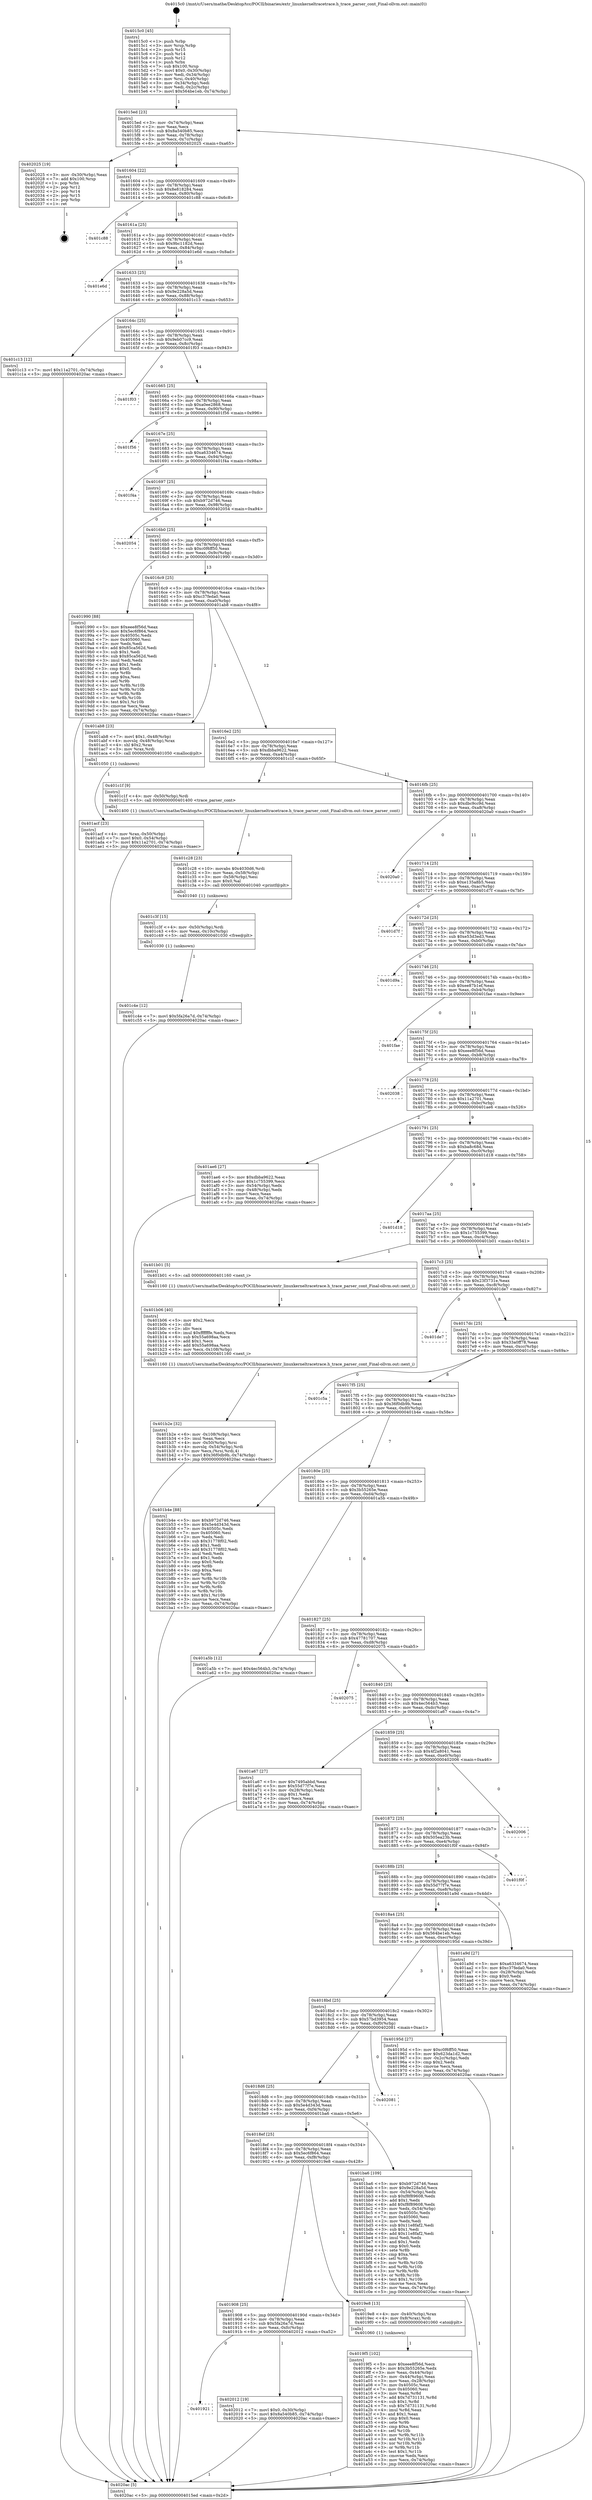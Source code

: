 digraph "0x4015c0" {
  label = "0x4015c0 (/mnt/c/Users/mathe/Desktop/tcc/POCII/binaries/extr_linuxkerneltracetrace.h_trace_parser_cont_Final-ollvm.out::main(0))"
  labelloc = "t"
  node[shape=record]

  Entry [label="",width=0.3,height=0.3,shape=circle,fillcolor=black,style=filled]
  "0x4015ed" [label="{
     0x4015ed [23]\l
     | [instrs]\l
     &nbsp;&nbsp;0x4015ed \<+3\>: mov -0x74(%rbp),%eax\l
     &nbsp;&nbsp;0x4015f0 \<+2\>: mov %eax,%ecx\l
     &nbsp;&nbsp;0x4015f2 \<+6\>: sub $0x8a540b85,%ecx\l
     &nbsp;&nbsp;0x4015f8 \<+3\>: mov %eax,-0x78(%rbp)\l
     &nbsp;&nbsp;0x4015fb \<+3\>: mov %ecx,-0x7c(%rbp)\l
     &nbsp;&nbsp;0x4015fe \<+6\>: je 0000000000402025 \<main+0xa65\>\l
  }"]
  "0x402025" [label="{
     0x402025 [19]\l
     | [instrs]\l
     &nbsp;&nbsp;0x402025 \<+3\>: mov -0x30(%rbp),%eax\l
     &nbsp;&nbsp;0x402028 \<+7\>: add $0x100,%rsp\l
     &nbsp;&nbsp;0x40202f \<+1\>: pop %rbx\l
     &nbsp;&nbsp;0x402030 \<+2\>: pop %r12\l
     &nbsp;&nbsp;0x402032 \<+2\>: pop %r14\l
     &nbsp;&nbsp;0x402034 \<+2\>: pop %r15\l
     &nbsp;&nbsp;0x402036 \<+1\>: pop %rbp\l
     &nbsp;&nbsp;0x402037 \<+1\>: ret\l
  }"]
  "0x401604" [label="{
     0x401604 [22]\l
     | [instrs]\l
     &nbsp;&nbsp;0x401604 \<+5\>: jmp 0000000000401609 \<main+0x49\>\l
     &nbsp;&nbsp;0x401609 \<+3\>: mov -0x78(%rbp),%eax\l
     &nbsp;&nbsp;0x40160c \<+5\>: sub $0x8e818284,%eax\l
     &nbsp;&nbsp;0x401611 \<+3\>: mov %eax,-0x80(%rbp)\l
     &nbsp;&nbsp;0x401614 \<+6\>: je 0000000000401c88 \<main+0x6c8\>\l
  }"]
  Exit [label="",width=0.3,height=0.3,shape=circle,fillcolor=black,style=filled,peripheries=2]
  "0x401c88" [label="{
     0x401c88\l
  }", style=dashed]
  "0x40161a" [label="{
     0x40161a [25]\l
     | [instrs]\l
     &nbsp;&nbsp;0x40161a \<+5\>: jmp 000000000040161f \<main+0x5f\>\l
     &nbsp;&nbsp;0x40161f \<+3\>: mov -0x78(%rbp),%eax\l
     &nbsp;&nbsp;0x401622 \<+5\>: sub $0x9bc1182d,%eax\l
     &nbsp;&nbsp;0x401627 \<+6\>: mov %eax,-0x84(%rbp)\l
     &nbsp;&nbsp;0x40162d \<+6\>: je 0000000000401e6d \<main+0x8ad\>\l
  }"]
  "0x401921" [label="{
     0x401921\l
  }", style=dashed]
  "0x401e6d" [label="{
     0x401e6d\l
  }", style=dashed]
  "0x401633" [label="{
     0x401633 [25]\l
     | [instrs]\l
     &nbsp;&nbsp;0x401633 \<+5\>: jmp 0000000000401638 \<main+0x78\>\l
     &nbsp;&nbsp;0x401638 \<+3\>: mov -0x78(%rbp),%eax\l
     &nbsp;&nbsp;0x40163b \<+5\>: sub $0x9e228a5d,%eax\l
     &nbsp;&nbsp;0x401640 \<+6\>: mov %eax,-0x88(%rbp)\l
     &nbsp;&nbsp;0x401646 \<+6\>: je 0000000000401c13 \<main+0x653\>\l
  }"]
  "0x402012" [label="{
     0x402012 [19]\l
     | [instrs]\l
     &nbsp;&nbsp;0x402012 \<+7\>: movl $0x0,-0x30(%rbp)\l
     &nbsp;&nbsp;0x402019 \<+7\>: movl $0x8a540b85,-0x74(%rbp)\l
     &nbsp;&nbsp;0x402020 \<+5\>: jmp 00000000004020ac \<main+0xaec\>\l
  }"]
  "0x401c13" [label="{
     0x401c13 [12]\l
     | [instrs]\l
     &nbsp;&nbsp;0x401c13 \<+7\>: movl $0x11a2701,-0x74(%rbp)\l
     &nbsp;&nbsp;0x401c1a \<+5\>: jmp 00000000004020ac \<main+0xaec\>\l
  }"]
  "0x40164c" [label="{
     0x40164c [25]\l
     | [instrs]\l
     &nbsp;&nbsp;0x40164c \<+5\>: jmp 0000000000401651 \<main+0x91\>\l
     &nbsp;&nbsp;0x401651 \<+3\>: mov -0x78(%rbp),%eax\l
     &nbsp;&nbsp;0x401654 \<+5\>: sub $0x9eb07cc9,%eax\l
     &nbsp;&nbsp;0x401659 \<+6\>: mov %eax,-0x8c(%rbp)\l
     &nbsp;&nbsp;0x40165f \<+6\>: je 0000000000401f03 \<main+0x943\>\l
  }"]
  "0x401c4e" [label="{
     0x401c4e [12]\l
     | [instrs]\l
     &nbsp;&nbsp;0x401c4e \<+7\>: movl $0x5fa26a7d,-0x74(%rbp)\l
     &nbsp;&nbsp;0x401c55 \<+5\>: jmp 00000000004020ac \<main+0xaec\>\l
  }"]
  "0x401f03" [label="{
     0x401f03\l
  }", style=dashed]
  "0x401665" [label="{
     0x401665 [25]\l
     | [instrs]\l
     &nbsp;&nbsp;0x401665 \<+5\>: jmp 000000000040166a \<main+0xaa\>\l
     &nbsp;&nbsp;0x40166a \<+3\>: mov -0x78(%rbp),%eax\l
     &nbsp;&nbsp;0x40166d \<+5\>: sub $0xa0ee2868,%eax\l
     &nbsp;&nbsp;0x401672 \<+6\>: mov %eax,-0x90(%rbp)\l
     &nbsp;&nbsp;0x401678 \<+6\>: je 0000000000401f56 \<main+0x996\>\l
  }"]
  "0x401c3f" [label="{
     0x401c3f [15]\l
     | [instrs]\l
     &nbsp;&nbsp;0x401c3f \<+4\>: mov -0x50(%rbp),%rdi\l
     &nbsp;&nbsp;0x401c43 \<+6\>: mov %eax,-0x10c(%rbp)\l
     &nbsp;&nbsp;0x401c49 \<+5\>: call 0000000000401030 \<free@plt\>\l
     | [calls]\l
     &nbsp;&nbsp;0x401030 \{1\} (unknown)\l
  }"]
  "0x401f56" [label="{
     0x401f56\l
  }", style=dashed]
  "0x40167e" [label="{
     0x40167e [25]\l
     | [instrs]\l
     &nbsp;&nbsp;0x40167e \<+5\>: jmp 0000000000401683 \<main+0xc3\>\l
     &nbsp;&nbsp;0x401683 \<+3\>: mov -0x78(%rbp),%eax\l
     &nbsp;&nbsp;0x401686 \<+5\>: sub $0xa6334674,%eax\l
     &nbsp;&nbsp;0x40168b \<+6\>: mov %eax,-0x94(%rbp)\l
     &nbsp;&nbsp;0x401691 \<+6\>: je 0000000000401f4a \<main+0x98a\>\l
  }"]
  "0x401c28" [label="{
     0x401c28 [23]\l
     | [instrs]\l
     &nbsp;&nbsp;0x401c28 \<+10\>: movabs $0x4030d6,%rdi\l
     &nbsp;&nbsp;0x401c32 \<+3\>: mov %eax,-0x58(%rbp)\l
     &nbsp;&nbsp;0x401c35 \<+3\>: mov -0x58(%rbp),%esi\l
     &nbsp;&nbsp;0x401c38 \<+2\>: mov $0x0,%al\l
     &nbsp;&nbsp;0x401c3a \<+5\>: call 0000000000401040 \<printf@plt\>\l
     | [calls]\l
     &nbsp;&nbsp;0x401040 \{1\} (unknown)\l
  }"]
  "0x401f4a" [label="{
     0x401f4a\l
  }", style=dashed]
  "0x401697" [label="{
     0x401697 [25]\l
     | [instrs]\l
     &nbsp;&nbsp;0x401697 \<+5\>: jmp 000000000040169c \<main+0xdc\>\l
     &nbsp;&nbsp;0x40169c \<+3\>: mov -0x78(%rbp),%eax\l
     &nbsp;&nbsp;0x40169f \<+5\>: sub $0xb972d746,%eax\l
     &nbsp;&nbsp;0x4016a4 \<+6\>: mov %eax,-0x98(%rbp)\l
     &nbsp;&nbsp;0x4016aa \<+6\>: je 0000000000402054 \<main+0xa94\>\l
  }"]
  "0x401b2e" [label="{
     0x401b2e [32]\l
     | [instrs]\l
     &nbsp;&nbsp;0x401b2e \<+6\>: mov -0x108(%rbp),%ecx\l
     &nbsp;&nbsp;0x401b34 \<+3\>: imul %eax,%ecx\l
     &nbsp;&nbsp;0x401b37 \<+4\>: mov -0x50(%rbp),%rsi\l
     &nbsp;&nbsp;0x401b3b \<+4\>: movslq -0x54(%rbp),%rdi\l
     &nbsp;&nbsp;0x401b3f \<+3\>: mov %ecx,(%rsi,%rdi,4)\l
     &nbsp;&nbsp;0x401b42 \<+7\>: movl $0x36f0db9b,-0x74(%rbp)\l
     &nbsp;&nbsp;0x401b49 \<+5\>: jmp 00000000004020ac \<main+0xaec\>\l
  }"]
  "0x402054" [label="{
     0x402054\l
  }", style=dashed]
  "0x4016b0" [label="{
     0x4016b0 [25]\l
     | [instrs]\l
     &nbsp;&nbsp;0x4016b0 \<+5\>: jmp 00000000004016b5 \<main+0xf5\>\l
     &nbsp;&nbsp;0x4016b5 \<+3\>: mov -0x78(%rbp),%eax\l
     &nbsp;&nbsp;0x4016b8 \<+5\>: sub $0xc0f6ff50,%eax\l
     &nbsp;&nbsp;0x4016bd \<+6\>: mov %eax,-0x9c(%rbp)\l
     &nbsp;&nbsp;0x4016c3 \<+6\>: je 0000000000401990 \<main+0x3d0\>\l
  }"]
  "0x401b06" [label="{
     0x401b06 [40]\l
     | [instrs]\l
     &nbsp;&nbsp;0x401b06 \<+5\>: mov $0x2,%ecx\l
     &nbsp;&nbsp;0x401b0b \<+1\>: cltd\l
     &nbsp;&nbsp;0x401b0c \<+2\>: idiv %ecx\l
     &nbsp;&nbsp;0x401b0e \<+6\>: imul $0xfffffffe,%edx,%ecx\l
     &nbsp;&nbsp;0x401b14 \<+6\>: sub $0x55a698aa,%ecx\l
     &nbsp;&nbsp;0x401b1a \<+3\>: add $0x1,%ecx\l
     &nbsp;&nbsp;0x401b1d \<+6\>: add $0x55a698aa,%ecx\l
     &nbsp;&nbsp;0x401b23 \<+6\>: mov %ecx,-0x108(%rbp)\l
     &nbsp;&nbsp;0x401b29 \<+5\>: call 0000000000401160 \<next_i\>\l
     | [calls]\l
     &nbsp;&nbsp;0x401160 \{1\} (/mnt/c/Users/mathe/Desktop/tcc/POCII/binaries/extr_linuxkerneltracetrace.h_trace_parser_cont_Final-ollvm.out::next_i)\l
  }"]
  "0x401990" [label="{
     0x401990 [88]\l
     | [instrs]\l
     &nbsp;&nbsp;0x401990 \<+5\>: mov $0xeee8f56d,%eax\l
     &nbsp;&nbsp;0x401995 \<+5\>: mov $0x5ec6f864,%ecx\l
     &nbsp;&nbsp;0x40199a \<+7\>: mov 0x40505c,%edx\l
     &nbsp;&nbsp;0x4019a1 \<+7\>: mov 0x405060,%esi\l
     &nbsp;&nbsp;0x4019a8 \<+2\>: mov %edx,%edi\l
     &nbsp;&nbsp;0x4019aa \<+6\>: add $0x85ca562d,%edi\l
     &nbsp;&nbsp;0x4019b0 \<+3\>: sub $0x1,%edi\l
     &nbsp;&nbsp;0x4019b3 \<+6\>: sub $0x85ca562d,%edi\l
     &nbsp;&nbsp;0x4019b9 \<+3\>: imul %edi,%edx\l
     &nbsp;&nbsp;0x4019bc \<+3\>: and $0x1,%edx\l
     &nbsp;&nbsp;0x4019bf \<+3\>: cmp $0x0,%edx\l
     &nbsp;&nbsp;0x4019c2 \<+4\>: sete %r8b\l
     &nbsp;&nbsp;0x4019c6 \<+3\>: cmp $0xa,%esi\l
     &nbsp;&nbsp;0x4019c9 \<+4\>: setl %r9b\l
     &nbsp;&nbsp;0x4019cd \<+3\>: mov %r8b,%r10b\l
     &nbsp;&nbsp;0x4019d0 \<+3\>: and %r9b,%r10b\l
     &nbsp;&nbsp;0x4019d3 \<+3\>: xor %r9b,%r8b\l
     &nbsp;&nbsp;0x4019d6 \<+3\>: or %r8b,%r10b\l
     &nbsp;&nbsp;0x4019d9 \<+4\>: test $0x1,%r10b\l
     &nbsp;&nbsp;0x4019dd \<+3\>: cmovne %ecx,%eax\l
     &nbsp;&nbsp;0x4019e0 \<+3\>: mov %eax,-0x74(%rbp)\l
     &nbsp;&nbsp;0x4019e3 \<+5\>: jmp 00000000004020ac \<main+0xaec\>\l
  }"]
  "0x4016c9" [label="{
     0x4016c9 [25]\l
     | [instrs]\l
     &nbsp;&nbsp;0x4016c9 \<+5\>: jmp 00000000004016ce \<main+0x10e\>\l
     &nbsp;&nbsp;0x4016ce \<+3\>: mov -0x78(%rbp),%eax\l
     &nbsp;&nbsp;0x4016d1 \<+5\>: sub $0xc37feda0,%eax\l
     &nbsp;&nbsp;0x4016d6 \<+6\>: mov %eax,-0xa0(%rbp)\l
     &nbsp;&nbsp;0x4016dc \<+6\>: je 0000000000401ab8 \<main+0x4f8\>\l
  }"]
  "0x401acf" [label="{
     0x401acf [23]\l
     | [instrs]\l
     &nbsp;&nbsp;0x401acf \<+4\>: mov %rax,-0x50(%rbp)\l
     &nbsp;&nbsp;0x401ad3 \<+7\>: movl $0x0,-0x54(%rbp)\l
     &nbsp;&nbsp;0x401ada \<+7\>: movl $0x11a2701,-0x74(%rbp)\l
     &nbsp;&nbsp;0x401ae1 \<+5\>: jmp 00000000004020ac \<main+0xaec\>\l
  }"]
  "0x401ab8" [label="{
     0x401ab8 [23]\l
     | [instrs]\l
     &nbsp;&nbsp;0x401ab8 \<+7\>: movl $0x1,-0x48(%rbp)\l
     &nbsp;&nbsp;0x401abf \<+4\>: movslq -0x48(%rbp),%rax\l
     &nbsp;&nbsp;0x401ac3 \<+4\>: shl $0x2,%rax\l
     &nbsp;&nbsp;0x401ac7 \<+3\>: mov %rax,%rdi\l
     &nbsp;&nbsp;0x401aca \<+5\>: call 0000000000401050 \<malloc@plt\>\l
     | [calls]\l
     &nbsp;&nbsp;0x401050 \{1\} (unknown)\l
  }"]
  "0x4016e2" [label="{
     0x4016e2 [25]\l
     | [instrs]\l
     &nbsp;&nbsp;0x4016e2 \<+5\>: jmp 00000000004016e7 \<main+0x127\>\l
     &nbsp;&nbsp;0x4016e7 \<+3\>: mov -0x78(%rbp),%eax\l
     &nbsp;&nbsp;0x4016ea \<+5\>: sub $0xdbba9622,%eax\l
     &nbsp;&nbsp;0x4016ef \<+6\>: mov %eax,-0xa4(%rbp)\l
     &nbsp;&nbsp;0x4016f5 \<+6\>: je 0000000000401c1f \<main+0x65f\>\l
  }"]
  "0x4019f5" [label="{
     0x4019f5 [102]\l
     | [instrs]\l
     &nbsp;&nbsp;0x4019f5 \<+5\>: mov $0xeee8f56d,%ecx\l
     &nbsp;&nbsp;0x4019fa \<+5\>: mov $0x3b55265e,%edx\l
     &nbsp;&nbsp;0x4019ff \<+3\>: mov %eax,-0x44(%rbp)\l
     &nbsp;&nbsp;0x401a02 \<+3\>: mov -0x44(%rbp),%eax\l
     &nbsp;&nbsp;0x401a05 \<+3\>: mov %eax,-0x28(%rbp)\l
     &nbsp;&nbsp;0x401a08 \<+7\>: mov 0x40505c,%eax\l
     &nbsp;&nbsp;0x401a0f \<+7\>: mov 0x405060,%esi\l
     &nbsp;&nbsp;0x401a16 \<+3\>: mov %eax,%r8d\l
     &nbsp;&nbsp;0x401a19 \<+7\>: add $0x7d731131,%r8d\l
     &nbsp;&nbsp;0x401a20 \<+4\>: sub $0x1,%r8d\l
     &nbsp;&nbsp;0x401a24 \<+7\>: sub $0x7d731131,%r8d\l
     &nbsp;&nbsp;0x401a2b \<+4\>: imul %r8d,%eax\l
     &nbsp;&nbsp;0x401a2f \<+3\>: and $0x1,%eax\l
     &nbsp;&nbsp;0x401a32 \<+3\>: cmp $0x0,%eax\l
     &nbsp;&nbsp;0x401a35 \<+4\>: sete %r9b\l
     &nbsp;&nbsp;0x401a39 \<+3\>: cmp $0xa,%esi\l
     &nbsp;&nbsp;0x401a3c \<+4\>: setl %r10b\l
     &nbsp;&nbsp;0x401a40 \<+3\>: mov %r9b,%r11b\l
     &nbsp;&nbsp;0x401a43 \<+3\>: and %r10b,%r11b\l
     &nbsp;&nbsp;0x401a46 \<+3\>: xor %r10b,%r9b\l
     &nbsp;&nbsp;0x401a49 \<+3\>: or %r9b,%r11b\l
     &nbsp;&nbsp;0x401a4c \<+4\>: test $0x1,%r11b\l
     &nbsp;&nbsp;0x401a50 \<+3\>: cmovne %edx,%ecx\l
     &nbsp;&nbsp;0x401a53 \<+3\>: mov %ecx,-0x74(%rbp)\l
     &nbsp;&nbsp;0x401a56 \<+5\>: jmp 00000000004020ac \<main+0xaec\>\l
  }"]
  "0x401c1f" [label="{
     0x401c1f [9]\l
     | [instrs]\l
     &nbsp;&nbsp;0x401c1f \<+4\>: mov -0x50(%rbp),%rdi\l
     &nbsp;&nbsp;0x401c23 \<+5\>: call 0000000000401400 \<trace_parser_cont\>\l
     | [calls]\l
     &nbsp;&nbsp;0x401400 \{1\} (/mnt/c/Users/mathe/Desktop/tcc/POCII/binaries/extr_linuxkerneltracetrace.h_trace_parser_cont_Final-ollvm.out::trace_parser_cont)\l
  }"]
  "0x4016fb" [label="{
     0x4016fb [25]\l
     | [instrs]\l
     &nbsp;&nbsp;0x4016fb \<+5\>: jmp 0000000000401700 \<main+0x140\>\l
     &nbsp;&nbsp;0x401700 \<+3\>: mov -0x78(%rbp),%eax\l
     &nbsp;&nbsp;0x401703 \<+5\>: sub $0xdbc9cc9d,%eax\l
     &nbsp;&nbsp;0x401708 \<+6\>: mov %eax,-0xa8(%rbp)\l
     &nbsp;&nbsp;0x40170e \<+6\>: je 00000000004020a0 \<main+0xae0\>\l
  }"]
  "0x401908" [label="{
     0x401908 [25]\l
     | [instrs]\l
     &nbsp;&nbsp;0x401908 \<+5\>: jmp 000000000040190d \<main+0x34d\>\l
     &nbsp;&nbsp;0x40190d \<+3\>: mov -0x78(%rbp),%eax\l
     &nbsp;&nbsp;0x401910 \<+5\>: sub $0x5fa26a7d,%eax\l
     &nbsp;&nbsp;0x401915 \<+6\>: mov %eax,-0xfc(%rbp)\l
     &nbsp;&nbsp;0x40191b \<+6\>: je 0000000000402012 \<main+0xa52\>\l
  }"]
  "0x4020a0" [label="{
     0x4020a0\l
  }", style=dashed]
  "0x401714" [label="{
     0x401714 [25]\l
     | [instrs]\l
     &nbsp;&nbsp;0x401714 \<+5\>: jmp 0000000000401719 \<main+0x159\>\l
     &nbsp;&nbsp;0x401719 \<+3\>: mov -0x78(%rbp),%eax\l
     &nbsp;&nbsp;0x40171c \<+5\>: sub $0xe135a8b5,%eax\l
     &nbsp;&nbsp;0x401721 \<+6\>: mov %eax,-0xac(%rbp)\l
     &nbsp;&nbsp;0x401727 \<+6\>: je 0000000000401d7f \<main+0x7bf\>\l
  }"]
  "0x4019e8" [label="{
     0x4019e8 [13]\l
     | [instrs]\l
     &nbsp;&nbsp;0x4019e8 \<+4\>: mov -0x40(%rbp),%rax\l
     &nbsp;&nbsp;0x4019ec \<+4\>: mov 0x8(%rax),%rdi\l
     &nbsp;&nbsp;0x4019f0 \<+5\>: call 0000000000401060 \<atoi@plt\>\l
     | [calls]\l
     &nbsp;&nbsp;0x401060 \{1\} (unknown)\l
  }"]
  "0x401d7f" [label="{
     0x401d7f\l
  }", style=dashed]
  "0x40172d" [label="{
     0x40172d [25]\l
     | [instrs]\l
     &nbsp;&nbsp;0x40172d \<+5\>: jmp 0000000000401732 \<main+0x172\>\l
     &nbsp;&nbsp;0x401732 \<+3\>: mov -0x78(%rbp),%eax\l
     &nbsp;&nbsp;0x401735 \<+5\>: sub $0xe53d3ed3,%eax\l
     &nbsp;&nbsp;0x40173a \<+6\>: mov %eax,-0xb0(%rbp)\l
     &nbsp;&nbsp;0x401740 \<+6\>: je 0000000000401d9a \<main+0x7da\>\l
  }"]
  "0x4018ef" [label="{
     0x4018ef [25]\l
     | [instrs]\l
     &nbsp;&nbsp;0x4018ef \<+5\>: jmp 00000000004018f4 \<main+0x334\>\l
     &nbsp;&nbsp;0x4018f4 \<+3\>: mov -0x78(%rbp),%eax\l
     &nbsp;&nbsp;0x4018f7 \<+5\>: sub $0x5ec6f864,%eax\l
     &nbsp;&nbsp;0x4018fc \<+6\>: mov %eax,-0xf8(%rbp)\l
     &nbsp;&nbsp;0x401902 \<+6\>: je 00000000004019e8 \<main+0x428\>\l
  }"]
  "0x401d9a" [label="{
     0x401d9a\l
  }", style=dashed]
  "0x401746" [label="{
     0x401746 [25]\l
     | [instrs]\l
     &nbsp;&nbsp;0x401746 \<+5\>: jmp 000000000040174b \<main+0x18b\>\l
     &nbsp;&nbsp;0x40174b \<+3\>: mov -0x78(%rbp),%eax\l
     &nbsp;&nbsp;0x40174e \<+5\>: sub $0xee87b1ef,%eax\l
     &nbsp;&nbsp;0x401753 \<+6\>: mov %eax,-0xb4(%rbp)\l
     &nbsp;&nbsp;0x401759 \<+6\>: je 0000000000401fae \<main+0x9ee\>\l
  }"]
  "0x401ba6" [label="{
     0x401ba6 [109]\l
     | [instrs]\l
     &nbsp;&nbsp;0x401ba6 \<+5\>: mov $0xb972d746,%eax\l
     &nbsp;&nbsp;0x401bab \<+5\>: mov $0x9e228a5d,%ecx\l
     &nbsp;&nbsp;0x401bb0 \<+3\>: mov -0x54(%rbp),%edx\l
     &nbsp;&nbsp;0x401bb3 \<+6\>: sub $0xf8f89608,%edx\l
     &nbsp;&nbsp;0x401bb9 \<+3\>: add $0x1,%edx\l
     &nbsp;&nbsp;0x401bbc \<+6\>: add $0xf8f89608,%edx\l
     &nbsp;&nbsp;0x401bc2 \<+3\>: mov %edx,-0x54(%rbp)\l
     &nbsp;&nbsp;0x401bc5 \<+7\>: mov 0x40505c,%edx\l
     &nbsp;&nbsp;0x401bcc \<+7\>: mov 0x405060,%esi\l
     &nbsp;&nbsp;0x401bd3 \<+2\>: mov %edx,%edi\l
     &nbsp;&nbsp;0x401bd5 \<+6\>: sub $0x11e8faf2,%edi\l
     &nbsp;&nbsp;0x401bdb \<+3\>: sub $0x1,%edi\l
     &nbsp;&nbsp;0x401bde \<+6\>: add $0x11e8faf2,%edi\l
     &nbsp;&nbsp;0x401be4 \<+3\>: imul %edi,%edx\l
     &nbsp;&nbsp;0x401be7 \<+3\>: and $0x1,%edx\l
     &nbsp;&nbsp;0x401bea \<+3\>: cmp $0x0,%edx\l
     &nbsp;&nbsp;0x401bed \<+4\>: sete %r8b\l
     &nbsp;&nbsp;0x401bf1 \<+3\>: cmp $0xa,%esi\l
     &nbsp;&nbsp;0x401bf4 \<+4\>: setl %r9b\l
     &nbsp;&nbsp;0x401bf8 \<+3\>: mov %r8b,%r10b\l
     &nbsp;&nbsp;0x401bfb \<+3\>: and %r9b,%r10b\l
     &nbsp;&nbsp;0x401bfe \<+3\>: xor %r9b,%r8b\l
     &nbsp;&nbsp;0x401c01 \<+3\>: or %r8b,%r10b\l
     &nbsp;&nbsp;0x401c04 \<+4\>: test $0x1,%r10b\l
     &nbsp;&nbsp;0x401c08 \<+3\>: cmovne %ecx,%eax\l
     &nbsp;&nbsp;0x401c0b \<+3\>: mov %eax,-0x74(%rbp)\l
     &nbsp;&nbsp;0x401c0e \<+5\>: jmp 00000000004020ac \<main+0xaec\>\l
  }"]
  "0x401fae" [label="{
     0x401fae\l
  }", style=dashed]
  "0x40175f" [label="{
     0x40175f [25]\l
     | [instrs]\l
     &nbsp;&nbsp;0x40175f \<+5\>: jmp 0000000000401764 \<main+0x1a4\>\l
     &nbsp;&nbsp;0x401764 \<+3\>: mov -0x78(%rbp),%eax\l
     &nbsp;&nbsp;0x401767 \<+5\>: sub $0xeee8f56d,%eax\l
     &nbsp;&nbsp;0x40176c \<+6\>: mov %eax,-0xb8(%rbp)\l
     &nbsp;&nbsp;0x401772 \<+6\>: je 0000000000402038 \<main+0xa78\>\l
  }"]
  "0x4018d6" [label="{
     0x4018d6 [25]\l
     | [instrs]\l
     &nbsp;&nbsp;0x4018d6 \<+5\>: jmp 00000000004018db \<main+0x31b\>\l
     &nbsp;&nbsp;0x4018db \<+3\>: mov -0x78(%rbp),%eax\l
     &nbsp;&nbsp;0x4018de \<+5\>: sub $0x5e4d343d,%eax\l
     &nbsp;&nbsp;0x4018e3 \<+6\>: mov %eax,-0xf4(%rbp)\l
     &nbsp;&nbsp;0x4018e9 \<+6\>: je 0000000000401ba6 \<main+0x5e6\>\l
  }"]
  "0x402038" [label="{
     0x402038\l
  }", style=dashed]
  "0x401778" [label="{
     0x401778 [25]\l
     | [instrs]\l
     &nbsp;&nbsp;0x401778 \<+5\>: jmp 000000000040177d \<main+0x1bd\>\l
     &nbsp;&nbsp;0x40177d \<+3\>: mov -0x78(%rbp),%eax\l
     &nbsp;&nbsp;0x401780 \<+5\>: sub $0x11a2701,%eax\l
     &nbsp;&nbsp;0x401785 \<+6\>: mov %eax,-0xbc(%rbp)\l
     &nbsp;&nbsp;0x40178b \<+6\>: je 0000000000401ae6 \<main+0x526\>\l
  }"]
  "0x402081" [label="{
     0x402081\l
  }", style=dashed]
  "0x401ae6" [label="{
     0x401ae6 [27]\l
     | [instrs]\l
     &nbsp;&nbsp;0x401ae6 \<+5\>: mov $0xdbba9622,%eax\l
     &nbsp;&nbsp;0x401aeb \<+5\>: mov $0x1c755399,%ecx\l
     &nbsp;&nbsp;0x401af0 \<+3\>: mov -0x54(%rbp),%edx\l
     &nbsp;&nbsp;0x401af3 \<+3\>: cmp -0x48(%rbp),%edx\l
     &nbsp;&nbsp;0x401af6 \<+3\>: cmovl %ecx,%eax\l
     &nbsp;&nbsp;0x401af9 \<+3\>: mov %eax,-0x74(%rbp)\l
     &nbsp;&nbsp;0x401afc \<+5\>: jmp 00000000004020ac \<main+0xaec\>\l
  }"]
  "0x401791" [label="{
     0x401791 [25]\l
     | [instrs]\l
     &nbsp;&nbsp;0x401791 \<+5\>: jmp 0000000000401796 \<main+0x1d6\>\l
     &nbsp;&nbsp;0x401796 \<+3\>: mov -0x78(%rbp),%eax\l
     &nbsp;&nbsp;0x401799 \<+5\>: sub $0xba8c68d,%eax\l
     &nbsp;&nbsp;0x40179e \<+6\>: mov %eax,-0xc0(%rbp)\l
     &nbsp;&nbsp;0x4017a4 \<+6\>: je 0000000000401d18 \<main+0x758\>\l
  }"]
  "0x4015c0" [label="{
     0x4015c0 [45]\l
     | [instrs]\l
     &nbsp;&nbsp;0x4015c0 \<+1\>: push %rbp\l
     &nbsp;&nbsp;0x4015c1 \<+3\>: mov %rsp,%rbp\l
     &nbsp;&nbsp;0x4015c4 \<+2\>: push %r15\l
     &nbsp;&nbsp;0x4015c6 \<+2\>: push %r14\l
     &nbsp;&nbsp;0x4015c8 \<+2\>: push %r12\l
     &nbsp;&nbsp;0x4015ca \<+1\>: push %rbx\l
     &nbsp;&nbsp;0x4015cb \<+7\>: sub $0x100,%rsp\l
     &nbsp;&nbsp;0x4015d2 \<+7\>: movl $0x0,-0x30(%rbp)\l
     &nbsp;&nbsp;0x4015d9 \<+3\>: mov %edi,-0x34(%rbp)\l
     &nbsp;&nbsp;0x4015dc \<+4\>: mov %rsi,-0x40(%rbp)\l
     &nbsp;&nbsp;0x4015e0 \<+3\>: mov -0x34(%rbp),%edi\l
     &nbsp;&nbsp;0x4015e3 \<+3\>: mov %edi,-0x2c(%rbp)\l
     &nbsp;&nbsp;0x4015e6 \<+7\>: movl $0x564be1eb,-0x74(%rbp)\l
  }"]
  "0x401d18" [label="{
     0x401d18\l
  }", style=dashed]
  "0x4017aa" [label="{
     0x4017aa [25]\l
     | [instrs]\l
     &nbsp;&nbsp;0x4017aa \<+5\>: jmp 00000000004017af \<main+0x1ef\>\l
     &nbsp;&nbsp;0x4017af \<+3\>: mov -0x78(%rbp),%eax\l
     &nbsp;&nbsp;0x4017b2 \<+5\>: sub $0x1c755399,%eax\l
     &nbsp;&nbsp;0x4017b7 \<+6\>: mov %eax,-0xc4(%rbp)\l
     &nbsp;&nbsp;0x4017bd \<+6\>: je 0000000000401b01 \<main+0x541\>\l
  }"]
  "0x4020ac" [label="{
     0x4020ac [5]\l
     | [instrs]\l
     &nbsp;&nbsp;0x4020ac \<+5\>: jmp 00000000004015ed \<main+0x2d\>\l
  }"]
  "0x401b01" [label="{
     0x401b01 [5]\l
     | [instrs]\l
     &nbsp;&nbsp;0x401b01 \<+5\>: call 0000000000401160 \<next_i\>\l
     | [calls]\l
     &nbsp;&nbsp;0x401160 \{1\} (/mnt/c/Users/mathe/Desktop/tcc/POCII/binaries/extr_linuxkerneltracetrace.h_trace_parser_cont_Final-ollvm.out::next_i)\l
  }"]
  "0x4017c3" [label="{
     0x4017c3 [25]\l
     | [instrs]\l
     &nbsp;&nbsp;0x4017c3 \<+5\>: jmp 00000000004017c8 \<main+0x208\>\l
     &nbsp;&nbsp;0x4017c8 \<+3\>: mov -0x78(%rbp),%eax\l
     &nbsp;&nbsp;0x4017cb \<+5\>: sub $0x23f3731e,%eax\l
     &nbsp;&nbsp;0x4017d0 \<+6\>: mov %eax,-0xc8(%rbp)\l
     &nbsp;&nbsp;0x4017d6 \<+6\>: je 0000000000401de7 \<main+0x827\>\l
  }"]
  "0x4018bd" [label="{
     0x4018bd [25]\l
     | [instrs]\l
     &nbsp;&nbsp;0x4018bd \<+5\>: jmp 00000000004018c2 \<main+0x302\>\l
     &nbsp;&nbsp;0x4018c2 \<+3\>: mov -0x78(%rbp),%eax\l
     &nbsp;&nbsp;0x4018c5 \<+5\>: sub $0x57bd3954,%eax\l
     &nbsp;&nbsp;0x4018ca \<+6\>: mov %eax,-0xf0(%rbp)\l
     &nbsp;&nbsp;0x4018d0 \<+6\>: je 0000000000402081 \<main+0xac1\>\l
  }"]
  "0x401de7" [label="{
     0x401de7\l
  }", style=dashed]
  "0x4017dc" [label="{
     0x4017dc [25]\l
     | [instrs]\l
     &nbsp;&nbsp;0x4017dc \<+5\>: jmp 00000000004017e1 \<main+0x221\>\l
     &nbsp;&nbsp;0x4017e1 \<+3\>: mov -0x78(%rbp),%eax\l
     &nbsp;&nbsp;0x4017e4 \<+5\>: sub $0x33a0ff78,%eax\l
     &nbsp;&nbsp;0x4017e9 \<+6\>: mov %eax,-0xcc(%rbp)\l
     &nbsp;&nbsp;0x4017ef \<+6\>: je 0000000000401c5a \<main+0x69a\>\l
  }"]
  "0x40195d" [label="{
     0x40195d [27]\l
     | [instrs]\l
     &nbsp;&nbsp;0x40195d \<+5\>: mov $0xc0f6ff50,%eax\l
     &nbsp;&nbsp;0x401962 \<+5\>: mov $0x623da1d2,%ecx\l
     &nbsp;&nbsp;0x401967 \<+3\>: mov -0x2c(%rbp),%edx\l
     &nbsp;&nbsp;0x40196a \<+3\>: cmp $0x2,%edx\l
     &nbsp;&nbsp;0x40196d \<+3\>: cmovne %ecx,%eax\l
     &nbsp;&nbsp;0x401970 \<+3\>: mov %eax,-0x74(%rbp)\l
     &nbsp;&nbsp;0x401973 \<+5\>: jmp 00000000004020ac \<main+0xaec\>\l
  }"]
  "0x401c5a" [label="{
     0x401c5a\l
  }", style=dashed]
  "0x4017f5" [label="{
     0x4017f5 [25]\l
     | [instrs]\l
     &nbsp;&nbsp;0x4017f5 \<+5\>: jmp 00000000004017fa \<main+0x23a\>\l
     &nbsp;&nbsp;0x4017fa \<+3\>: mov -0x78(%rbp),%eax\l
     &nbsp;&nbsp;0x4017fd \<+5\>: sub $0x36f0db9b,%eax\l
     &nbsp;&nbsp;0x401802 \<+6\>: mov %eax,-0xd0(%rbp)\l
     &nbsp;&nbsp;0x401808 \<+6\>: je 0000000000401b4e \<main+0x58e\>\l
  }"]
  "0x4018a4" [label="{
     0x4018a4 [25]\l
     | [instrs]\l
     &nbsp;&nbsp;0x4018a4 \<+5\>: jmp 00000000004018a9 \<main+0x2e9\>\l
     &nbsp;&nbsp;0x4018a9 \<+3\>: mov -0x78(%rbp),%eax\l
     &nbsp;&nbsp;0x4018ac \<+5\>: sub $0x564be1eb,%eax\l
     &nbsp;&nbsp;0x4018b1 \<+6\>: mov %eax,-0xec(%rbp)\l
     &nbsp;&nbsp;0x4018b7 \<+6\>: je 000000000040195d \<main+0x39d\>\l
  }"]
  "0x401b4e" [label="{
     0x401b4e [88]\l
     | [instrs]\l
     &nbsp;&nbsp;0x401b4e \<+5\>: mov $0xb972d746,%eax\l
     &nbsp;&nbsp;0x401b53 \<+5\>: mov $0x5e4d343d,%ecx\l
     &nbsp;&nbsp;0x401b58 \<+7\>: mov 0x40505c,%edx\l
     &nbsp;&nbsp;0x401b5f \<+7\>: mov 0x405060,%esi\l
     &nbsp;&nbsp;0x401b66 \<+2\>: mov %edx,%edi\l
     &nbsp;&nbsp;0x401b68 \<+6\>: sub $0x31778f02,%edi\l
     &nbsp;&nbsp;0x401b6e \<+3\>: sub $0x1,%edi\l
     &nbsp;&nbsp;0x401b71 \<+6\>: add $0x31778f02,%edi\l
     &nbsp;&nbsp;0x401b77 \<+3\>: imul %edi,%edx\l
     &nbsp;&nbsp;0x401b7a \<+3\>: and $0x1,%edx\l
     &nbsp;&nbsp;0x401b7d \<+3\>: cmp $0x0,%edx\l
     &nbsp;&nbsp;0x401b80 \<+4\>: sete %r8b\l
     &nbsp;&nbsp;0x401b84 \<+3\>: cmp $0xa,%esi\l
     &nbsp;&nbsp;0x401b87 \<+4\>: setl %r9b\l
     &nbsp;&nbsp;0x401b8b \<+3\>: mov %r8b,%r10b\l
     &nbsp;&nbsp;0x401b8e \<+3\>: and %r9b,%r10b\l
     &nbsp;&nbsp;0x401b91 \<+3\>: xor %r9b,%r8b\l
     &nbsp;&nbsp;0x401b94 \<+3\>: or %r8b,%r10b\l
     &nbsp;&nbsp;0x401b97 \<+4\>: test $0x1,%r10b\l
     &nbsp;&nbsp;0x401b9b \<+3\>: cmovne %ecx,%eax\l
     &nbsp;&nbsp;0x401b9e \<+3\>: mov %eax,-0x74(%rbp)\l
     &nbsp;&nbsp;0x401ba1 \<+5\>: jmp 00000000004020ac \<main+0xaec\>\l
  }"]
  "0x40180e" [label="{
     0x40180e [25]\l
     | [instrs]\l
     &nbsp;&nbsp;0x40180e \<+5\>: jmp 0000000000401813 \<main+0x253\>\l
     &nbsp;&nbsp;0x401813 \<+3\>: mov -0x78(%rbp),%eax\l
     &nbsp;&nbsp;0x401816 \<+5\>: sub $0x3b55265e,%eax\l
     &nbsp;&nbsp;0x40181b \<+6\>: mov %eax,-0xd4(%rbp)\l
     &nbsp;&nbsp;0x401821 \<+6\>: je 0000000000401a5b \<main+0x49b\>\l
  }"]
  "0x401a9d" [label="{
     0x401a9d [27]\l
     | [instrs]\l
     &nbsp;&nbsp;0x401a9d \<+5\>: mov $0xa6334674,%eax\l
     &nbsp;&nbsp;0x401aa2 \<+5\>: mov $0xc37feda0,%ecx\l
     &nbsp;&nbsp;0x401aa7 \<+3\>: mov -0x28(%rbp),%edx\l
     &nbsp;&nbsp;0x401aaa \<+3\>: cmp $0x0,%edx\l
     &nbsp;&nbsp;0x401aad \<+3\>: cmove %ecx,%eax\l
     &nbsp;&nbsp;0x401ab0 \<+3\>: mov %eax,-0x74(%rbp)\l
     &nbsp;&nbsp;0x401ab3 \<+5\>: jmp 00000000004020ac \<main+0xaec\>\l
  }"]
  "0x401a5b" [label="{
     0x401a5b [12]\l
     | [instrs]\l
     &nbsp;&nbsp;0x401a5b \<+7\>: movl $0x4ec564b3,-0x74(%rbp)\l
     &nbsp;&nbsp;0x401a62 \<+5\>: jmp 00000000004020ac \<main+0xaec\>\l
  }"]
  "0x401827" [label="{
     0x401827 [25]\l
     | [instrs]\l
     &nbsp;&nbsp;0x401827 \<+5\>: jmp 000000000040182c \<main+0x26c\>\l
     &nbsp;&nbsp;0x40182c \<+3\>: mov -0x78(%rbp),%eax\l
     &nbsp;&nbsp;0x40182f \<+5\>: sub $0x47781707,%eax\l
     &nbsp;&nbsp;0x401834 \<+6\>: mov %eax,-0xd8(%rbp)\l
     &nbsp;&nbsp;0x40183a \<+6\>: je 0000000000402075 \<main+0xab5\>\l
  }"]
  "0x40188b" [label="{
     0x40188b [25]\l
     | [instrs]\l
     &nbsp;&nbsp;0x40188b \<+5\>: jmp 0000000000401890 \<main+0x2d0\>\l
     &nbsp;&nbsp;0x401890 \<+3\>: mov -0x78(%rbp),%eax\l
     &nbsp;&nbsp;0x401893 \<+5\>: sub $0x55d77f7e,%eax\l
     &nbsp;&nbsp;0x401898 \<+6\>: mov %eax,-0xe8(%rbp)\l
     &nbsp;&nbsp;0x40189e \<+6\>: je 0000000000401a9d \<main+0x4dd\>\l
  }"]
  "0x402075" [label="{
     0x402075\l
  }", style=dashed]
  "0x401840" [label="{
     0x401840 [25]\l
     | [instrs]\l
     &nbsp;&nbsp;0x401840 \<+5\>: jmp 0000000000401845 \<main+0x285\>\l
     &nbsp;&nbsp;0x401845 \<+3\>: mov -0x78(%rbp),%eax\l
     &nbsp;&nbsp;0x401848 \<+5\>: sub $0x4ec564b3,%eax\l
     &nbsp;&nbsp;0x40184d \<+6\>: mov %eax,-0xdc(%rbp)\l
     &nbsp;&nbsp;0x401853 \<+6\>: je 0000000000401a67 \<main+0x4a7\>\l
  }"]
  "0x401f0f" [label="{
     0x401f0f\l
  }", style=dashed]
  "0x401a67" [label="{
     0x401a67 [27]\l
     | [instrs]\l
     &nbsp;&nbsp;0x401a67 \<+5\>: mov $0x7495abbd,%eax\l
     &nbsp;&nbsp;0x401a6c \<+5\>: mov $0x55d77f7e,%ecx\l
     &nbsp;&nbsp;0x401a71 \<+3\>: mov -0x28(%rbp),%edx\l
     &nbsp;&nbsp;0x401a74 \<+3\>: cmp $0x1,%edx\l
     &nbsp;&nbsp;0x401a77 \<+3\>: cmovl %ecx,%eax\l
     &nbsp;&nbsp;0x401a7a \<+3\>: mov %eax,-0x74(%rbp)\l
     &nbsp;&nbsp;0x401a7d \<+5\>: jmp 00000000004020ac \<main+0xaec\>\l
  }"]
  "0x401859" [label="{
     0x401859 [25]\l
     | [instrs]\l
     &nbsp;&nbsp;0x401859 \<+5\>: jmp 000000000040185e \<main+0x29e\>\l
     &nbsp;&nbsp;0x40185e \<+3\>: mov -0x78(%rbp),%eax\l
     &nbsp;&nbsp;0x401861 \<+5\>: sub $0x4f2a8041,%eax\l
     &nbsp;&nbsp;0x401866 \<+6\>: mov %eax,-0xe0(%rbp)\l
     &nbsp;&nbsp;0x40186c \<+6\>: je 0000000000402006 \<main+0xa46\>\l
  }"]
  "0x401872" [label="{
     0x401872 [25]\l
     | [instrs]\l
     &nbsp;&nbsp;0x401872 \<+5\>: jmp 0000000000401877 \<main+0x2b7\>\l
     &nbsp;&nbsp;0x401877 \<+3\>: mov -0x78(%rbp),%eax\l
     &nbsp;&nbsp;0x40187a \<+5\>: sub $0x505ea23b,%eax\l
     &nbsp;&nbsp;0x40187f \<+6\>: mov %eax,-0xe4(%rbp)\l
     &nbsp;&nbsp;0x401885 \<+6\>: je 0000000000401f0f \<main+0x94f\>\l
  }"]
  "0x402006" [label="{
     0x402006\l
  }", style=dashed]
  Entry -> "0x4015c0" [label=" 1"]
  "0x4015ed" -> "0x402025" [label=" 1"]
  "0x4015ed" -> "0x401604" [label=" 15"]
  "0x402025" -> Exit [label=" 1"]
  "0x401604" -> "0x401c88" [label=" 0"]
  "0x401604" -> "0x40161a" [label=" 15"]
  "0x402012" -> "0x4020ac" [label=" 1"]
  "0x40161a" -> "0x401e6d" [label=" 0"]
  "0x40161a" -> "0x401633" [label=" 15"]
  "0x401908" -> "0x401921" [label=" 0"]
  "0x401633" -> "0x401c13" [label=" 1"]
  "0x401633" -> "0x40164c" [label=" 14"]
  "0x401908" -> "0x402012" [label=" 1"]
  "0x40164c" -> "0x401f03" [label=" 0"]
  "0x40164c" -> "0x401665" [label=" 14"]
  "0x401c4e" -> "0x4020ac" [label=" 1"]
  "0x401665" -> "0x401f56" [label=" 0"]
  "0x401665" -> "0x40167e" [label=" 14"]
  "0x401c3f" -> "0x401c4e" [label=" 1"]
  "0x40167e" -> "0x401f4a" [label=" 0"]
  "0x40167e" -> "0x401697" [label=" 14"]
  "0x401c28" -> "0x401c3f" [label=" 1"]
  "0x401697" -> "0x402054" [label=" 0"]
  "0x401697" -> "0x4016b0" [label=" 14"]
  "0x401c1f" -> "0x401c28" [label=" 1"]
  "0x4016b0" -> "0x401990" [label=" 1"]
  "0x4016b0" -> "0x4016c9" [label=" 13"]
  "0x401c13" -> "0x4020ac" [label=" 1"]
  "0x4016c9" -> "0x401ab8" [label=" 1"]
  "0x4016c9" -> "0x4016e2" [label=" 12"]
  "0x401ba6" -> "0x4020ac" [label=" 1"]
  "0x4016e2" -> "0x401c1f" [label=" 1"]
  "0x4016e2" -> "0x4016fb" [label=" 11"]
  "0x401b4e" -> "0x4020ac" [label=" 1"]
  "0x4016fb" -> "0x4020a0" [label=" 0"]
  "0x4016fb" -> "0x401714" [label=" 11"]
  "0x401b2e" -> "0x4020ac" [label=" 1"]
  "0x401714" -> "0x401d7f" [label=" 0"]
  "0x401714" -> "0x40172d" [label=" 11"]
  "0x401b06" -> "0x401b2e" [label=" 1"]
  "0x40172d" -> "0x401d9a" [label=" 0"]
  "0x40172d" -> "0x401746" [label=" 11"]
  "0x401ae6" -> "0x4020ac" [label=" 2"]
  "0x401746" -> "0x401fae" [label=" 0"]
  "0x401746" -> "0x40175f" [label=" 11"]
  "0x401acf" -> "0x4020ac" [label=" 1"]
  "0x40175f" -> "0x402038" [label=" 0"]
  "0x40175f" -> "0x401778" [label=" 11"]
  "0x401a9d" -> "0x4020ac" [label=" 1"]
  "0x401778" -> "0x401ae6" [label=" 2"]
  "0x401778" -> "0x401791" [label=" 9"]
  "0x401a67" -> "0x4020ac" [label=" 1"]
  "0x401791" -> "0x401d18" [label=" 0"]
  "0x401791" -> "0x4017aa" [label=" 9"]
  "0x4019f5" -> "0x4020ac" [label=" 1"]
  "0x4017aa" -> "0x401b01" [label=" 1"]
  "0x4017aa" -> "0x4017c3" [label=" 8"]
  "0x4019e8" -> "0x4019f5" [label=" 1"]
  "0x4017c3" -> "0x401de7" [label=" 0"]
  "0x4017c3" -> "0x4017dc" [label=" 8"]
  "0x4018ef" -> "0x401908" [label=" 1"]
  "0x4017dc" -> "0x401c5a" [label=" 0"]
  "0x4017dc" -> "0x4017f5" [label=" 8"]
  "0x4018ef" -> "0x4019e8" [label=" 1"]
  "0x4017f5" -> "0x401b4e" [label=" 1"]
  "0x4017f5" -> "0x40180e" [label=" 7"]
  "0x4018d6" -> "0x4018ef" [label=" 2"]
  "0x40180e" -> "0x401a5b" [label=" 1"]
  "0x40180e" -> "0x401827" [label=" 6"]
  "0x4018d6" -> "0x401ba6" [label=" 1"]
  "0x401827" -> "0x402075" [label=" 0"]
  "0x401827" -> "0x401840" [label=" 6"]
  "0x4018bd" -> "0x4018d6" [label=" 3"]
  "0x401840" -> "0x401a67" [label=" 1"]
  "0x401840" -> "0x401859" [label=" 5"]
  "0x4018bd" -> "0x402081" [label=" 0"]
  "0x401859" -> "0x402006" [label=" 0"]
  "0x401859" -> "0x401872" [label=" 5"]
  "0x401a5b" -> "0x4020ac" [label=" 1"]
  "0x401872" -> "0x401f0f" [label=" 0"]
  "0x401872" -> "0x40188b" [label=" 5"]
  "0x401ab8" -> "0x401acf" [label=" 1"]
  "0x40188b" -> "0x401a9d" [label=" 1"]
  "0x40188b" -> "0x4018a4" [label=" 4"]
  "0x401b01" -> "0x401b06" [label=" 1"]
  "0x4018a4" -> "0x40195d" [label=" 1"]
  "0x4018a4" -> "0x4018bd" [label=" 3"]
  "0x40195d" -> "0x4020ac" [label=" 1"]
  "0x4015c0" -> "0x4015ed" [label=" 1"]
  "0x4020ac" -> "0x4015ed" [label=" 15"]
  "0x401990" -> "0x4020ac" [label=" 1"]
}
